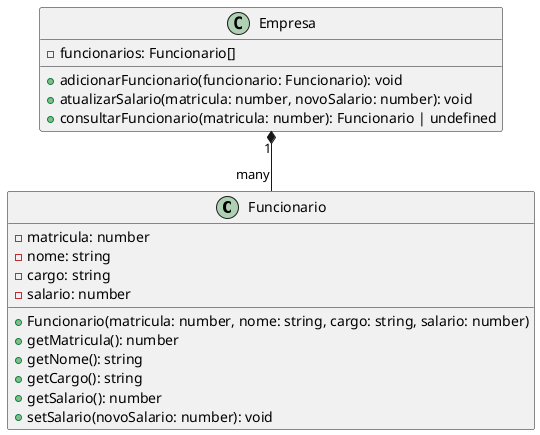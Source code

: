 @startuml GerenciamentodeFuncionários
class Funcionario {
    -matricula: number
    -nome: string
    -cargo: string
    -salario: number
    +Funcionario(matricula: number, nome: string, cargo: string, salario: number)
    +getMatricula(): number
    +getNome(): string
    +getCargo(): string
    +getSalario(): number
    +setSalario(novoSalario: number): void
}

class Empresa {
    -funcionarios: Funcionario[]
    +adicionarFuncionario(funcionario: Funcionario): void
    +atualizarSalario(matricula: number, novoSalario: number): void
    +consultarFuncionario(matricula: number): Funcionario | undefined
}

Empresa "1" *-- "many" Funcionario
@enduml
